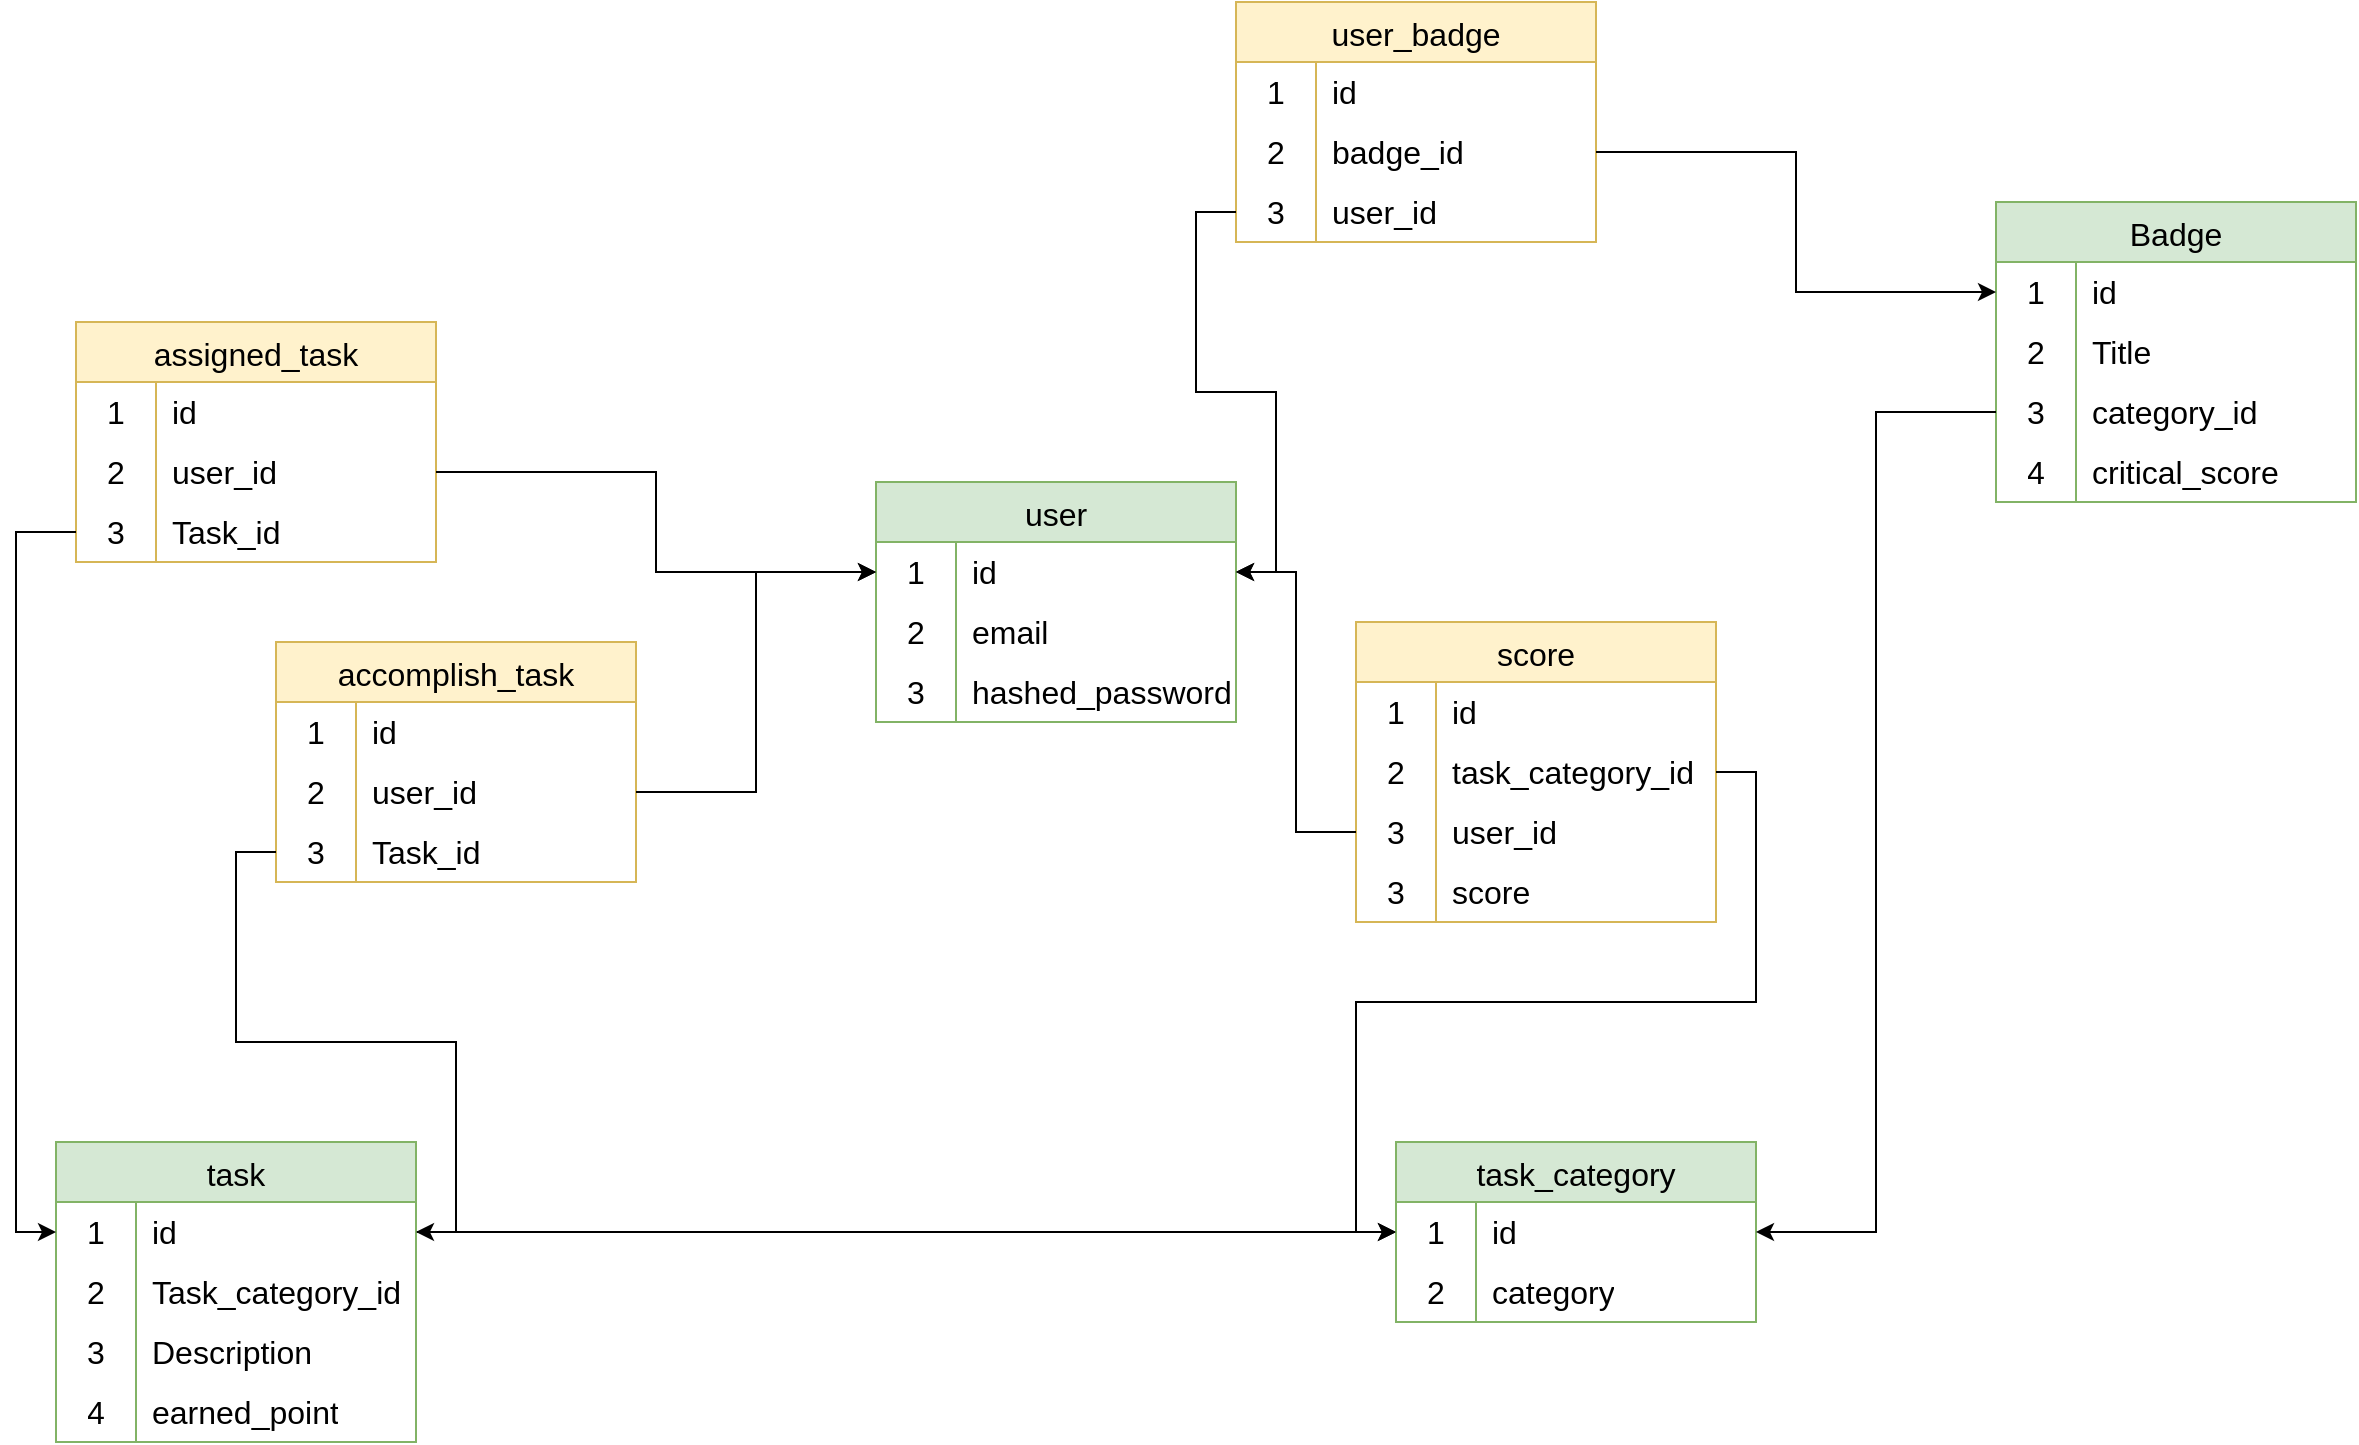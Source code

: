 <mxfile version="21.6.6" type="github">
  <diagram name="Page-1" id="vaDtTViKuQnevan3suIC">
    <mxGraphModel dx="1222" dy="535" grid="1" gridSize="10" guides="1" tooltips="1" connect="1" arrows="1" fold="1" page="1" pageScale="1" pageWidth="827" pageHeight="1169" math="0" shadow="0">
      <root>
        <mxCell id="0" />
        <mxCell id="1" parent="0" />
        <mxCell id="YQuS4hPlQMGYYf5cQmfm-1" value="user" style="shape=table;startSize=30;container=1;collapsible=0;childLayout=tableLayout;fixedRows=1;rowLines=0;fontStyle=0;strokeColor=#82b366;fontSize=16;fillColor=#d5e8d4;" parent="1" vertex="1">
          <mxGeometry x="510" y="730" width="180" height="120" as="geometry" />
        </mxCell>
        <mxCell id="YQuS4hPlQMGYYf5cQmfm-2" value="" style="shape=tableRow;horizontal=0;startSize=0;swimlaneHead=0;swimlaneBody=0;top=0;left=0;bottom=0;right=0;collapsible=0;dropTarget=0;fillColor=none;points=[[0,0.5],[1,0.5]];portConstraint=eastwest;strokeColor=inherit;fontSize=16;" parent="YQuS4hPlQMGYYf5cQmfm-1" vertex="1">
          <mxGeometry y="30" width="180" height="30" as="geometry" />
        </mxCell>
        <mxCell id="YQuS4hPlQMGYYf5cQmfm-3" value="1" style="shape=partialRectangle;html=1;whiteSpace=wrap;connectable=0;fillColor=none;top=0;left=0;bottom=0;right=0;overflow=hidden;pointerEvents=1;strokeColor=inherit;fontSize=16;" parent="YQuS4hPlQMGYYf5cQmfm-2" vertex="1">
          <mxGeometry width="40" height="30" as="geometry">
            <mxRectangle width="40" height="30" as="alternateBounds" />
          </mxGeometry>
        </mxCell>
        <mxCell id="YQuS4hPlQMGYYf5cQmfm-4" value="id&lt;span style=&quot;white-space: pre;&quot;&gt;&#x9;&lt;/span&gt;" style="shape=partialRectangle;html=1;whiteSpace=wrap;connectable=0;fillColor=none;top=0;left=0;bottom=0;right=0;align=left;spacingLeft=6;overflow=hidden;strokeColor=inherit;fontSize=16;" parent="YQuS4hPlQMGYYf5cQmfm-2" vertex="1">
          <mxGeometry x="40" width="140" height="30" as="geometry">
            <mxRectangle width="140" height="30" as="alternateBounds" />
          </mxGeometry>
        </mxCell>
        <mxCell id="YQuS4hPlQMGYYf5cQmfm-5" value="" style="shape=tableRow;horizontal=0;startSize=0;swimlaneHead=0;swimlaneBody=0;top=0;left=0;bottom=0;right=0;collapsible=0;dropTarget=0;fillColor=none;points=[[0,0.5],[1,0.5]];portConstraint=eastwest;strokeColor=inherit;fontSize=16;" parent="YQuS4hPlQMGYYf5cQmfm-1" vertex="1">
          <mxGeometry y="60" width="180" height="30" as="geometry" />
        </mxCell>
        <mxCell id="YQuS4hPlQMGYYf5cQmfm-6" value="2" style="shape=partialRectangle;html=1;whiteSpace=wrap;connectable=0;fillColor=none;top=0;left=0;bottom=0;right=0;overflow=hidden;strokeColor=inherit;fontSize=16;" parent="YQuS4hPlQMGYYf5cQmfm-5" vertex="1">
          <mxGeometry width="40" height="30" as="geometry">
            <mxRectangle width="40" height="30" as="alternateBounds" />
          </mxGeometry>
        </mxCell>
        <mxCell id="YQuS4hPlQMGYYf5cQmfm-7" value="email" style="shape=partialRectangle;html=1;whiteSpace=wrap;connectable=0;fillColor=none;top=0;left=0;bottom=0;right=0;align=left;spacingLeft=6;overflow=hidden;strokeColor=inherit;fontSize=16;" parent="YQuS4hPlQMGYYf5cQmfm-5" vertex="1">
          <mxGeometry x="40" width="140" height="30" as="geometry">
            <mxRectangle width="140" height="30" as="alternateBounds" />
          </mxGeometry>
        </mxCell>
        <mxCell id="YQuS4hPlQMGYYf5cQmfm-8" value="" style="shape=tableRow;horizontal=0;startSize=0;swimlaneHead=0;swimlaneBody=0;top=0;left=0;bottom=0;right=0;collapsible=0;dropTarget=0;fillColor=none;points=[[0,0.5],[1,0.5]];portConstraint=eastwest;strokeColor=inherit;fontSize=16;" parent="YQuS4hPlQMGYYf5cQmfm-1" vertex="1">
          <mxGeometry y="90" width="180" height="30" as="geometry" />
        </mxCell>
        <mxCell id="YQuS4hPlQMGYYf5cQmfm-9" value="3" style="shape=partialRectangle;html=1;whiteSpace=wrap;connectable=0;fillColor=none;top=0;left=0;bottom=0;right=0;overflow=hidden;strokeColor=inherit;fontSize=16;" parent="YQuS4hPlQMGYYf5cQmfm-8" vertex="1">
          <mxGeometry width="40" height="30" as="geometry">
            <mxRectangle width="40" height="30" as="alternateBounds" />
          </mxGeometry>
        </mxCell>
        <mxCell id="YQuS4hPlQMGYYf5cQmfm-10" value="hashed_password" style="shape=partialRectangle;html=1;whiteSpace=wrap;connectable=0;fillColor=none;top=0;left=0;bottom=0;right=0;align=left;spacingLeft=6;overflow=hidden;strokeColor=inherit;fontSize=16;" parent="YQuS4hPlQMGYYf5cQmfm-8" vertex="1">
          <mxGeometry x="40" width="140" height="30" as="geometry">
            <mxRectangle width="140" height="30" as="alternateBounds" />
          </mxGeometry>
        </mxCell>
        <mxCell id="YQuS4hPlQMGYYf5cQmfm-34" style="edgeStyle=orthogonalEdgeStyle;rounded=0;orthogonalLoop=1;jettySize=auto;html=1;" parent="1" source="YQuS4hPlQMGYYf5cQmfm-12" target="YQuS4hPlQMGYYf5cQmfm-22" edge="1">
          <mxGeometry relative="1" as="geometry" />
        </mxCell>
        <mxCell id="YQuS4hPlQMGYYf5cQmfm-11" value="task" style="shape=table;startSize=30;container=1;collapsible=0;childLayout=tableLayout;fixedRows=1;rowLines=0;fontStyle=0;strokeColor=#82b366;fontSize=16;fillColor=#d5e8d4;" parent="1" vertex="1">
          <mxGeometry x="100" y="1060" width="180" height="150" as="geometry" />
        </mxCell>
        <mxCell id="YQuS4hPlQMGYYf5cQmfm-12" value="" style="shape=tableRow;horizontal=0;startSize=0;swimlaneHead=0;swimlaneBody=0;top=0;left=0;bottom=0;right=0;collapsible=0;dropTarget=0;fillColor=none;points=[[0,0.5],[1,0.5]];portConstraint=eastwest;strokeColor=inherit;fontSize=16;" parent="YQuS4hPlQMGYYf5cQmfm-11" vertex="1">
          <mxGeometry y="30" width="180" height="30" as="geometry" />
        </mxCell>
        <mxCell id="YQuS4hPlQMGYYf5cQmfm-13" value="1" style="shape=partialRectangle;html=1;whiteSpace=wrap;connectable=0;fillColor=none;top=0;left=0;bottom=0;right=0;overflow=hidden;pointerEvents=1;strokeColor=inherit;fontSize=16;" parent="YQuS4hPlQMGYYf5cQmfm-12" vertex="1">
          <mxGeometry width="40" height="30" as="geometry">
            <mxRectangle width="40" height="30" as="alternateBounds" />
          </mxGeometry>
        </mxCell>
        <mxCell id="YQuS4hPlQMGYYf5cQmfm-14" value="id&lt;span style=&quot;white-space: pre;&quot;&gt;&#x9;&lt;/span&gt;" style="shape=partialRectangle;html=1;whiteSpace=wrap;connectable=0;fillColor=none;top=0;left=0;bottom=0;right=0;align=left;spacingLeft=6;overflow=hidden;strokeColor=inherit;fontSize=16;" parent="YQuS4hPlQMGYYf5cQmfm-12" vertex="1">
          <mxGeometry x="40" width="140" height="30" as="geometry">
            <mxRectangle width="140" height="30" as="alternateBounds" />
          </mxGeometry>
        </mxCell>
        <mxCell id="YQuS4hPlQMGYYf5cQmfm-15" value="" style="shape=tableRow;horizontal=0;startSize=0;swimlaneHead=0;swimlaneBody=0;top=0;left=0;bottom=0;right=0;collapsible=0;dropTarget=0;fillColor=none;points=[[0,0.5],[1,0.5]];portConstraint=eastwest;strokeColor=inherit;fontSize=16;" parent="YQuS4hPlQMGYYf5cQmfm-11" vertex="1">
          <mxGeometry y="60" width="180" height="30" as="geometry" />
        </mxCell>
        <mxCell id="YQuS4hPlQMGYYf5cQmfm-16" value="2" style="shape=partialRectangle;html=1;whiteSpace=wrap;connectable=0;fillColor=none;top=0;left=0;bottom=0;right=0;overflow=hidden;strokeColor=inherit;fontSize=16;" parent="YQuS4hPlQMGYYf5cQmfm-15" vertex="1">
          <mxGeometry width="40" height="30" as="geometry">
            <mxRectangle width="40" height="30" as="alternateBounds" />
          </mxGeometry>
        </mxCell>
        <mxCell id="YQuS4hPlQMGYYf5cQmfm-17" value="Task_category_id" style="shape=partialRectangle;html=1;whiteSpace=wrap;connectable=0;fillColor=none;top=0;left=0;bottom=0;right=0;align=left;spacingLeft=6;overflow=hidden;strokeColor=inherit;fontSize=16;" parent="YQuS4hPlQMGYYf5cQmfm-15" vertex="1">
          <mxGeometry x="40" width="140" height="30" as="geometry">
            <mxRectangle width="140" height="30" as="alternateBounds" />
          </mxGeometry>
        </mxCell>
        <mxCell id="YQuS4hPlQMGYYf5cQmfm-31" value="" style="shape=tableRow;horizontal=0;startSize=0;swimlaneHead=0;swimlaneBody=0;top=0;left=0;bottom=0;right=0;collapsible=0;dropTarget=0;fillColor=none;points=[[0,0.5],[1,0.5]];portConstraint=eastwest;strokeColor=inherit;fontSize=16;" parent="YQuS4hPlQMGYYf5cQmfm-11" vertex="1">
          <mxGeometry y="90" width="180" height="30" as="geometry" />
        </mxCell>
        <mxCell id="YQuS4hPlQMGYYf5cQmfm-32" value="3" style="shape=partialRectangle;html=1;whiteSpace=wrap;connectable=0;fillColor=none;top=0;left=0;bottom=0;right=0;overflow=hidden;strokeColor=inherit;fontSize=16;" parent="YQuS4hPlQMGYYf5cQmfm-31" vertex="1">
          <mxGeometry width="40" height="30" as="geometry">
            <mxRectangle width="40" height="30" as="alternateBounds" />
          </mxGeometry>
        </mxCell>
        <mxCell id="YQuS4hPlQMGYYf5cQmfm-33" value="Description" style="shape=partialRectangle;html=1;whiteSpace=wrap;connectable=0;fillColor=none;top=0;left=0;bottom=0;right=0;align=left;spacingLeft=6;overflow=hidden;strokeColor=inherit;fontSize=16;" parent="YQuS4hPlQMGYYf5cQmfm-31" vertex="1">
          <mxGeometry x="40" width="140" height="30" as="geometry">
            <mxRectangle width="140" height="30" as="alternateBounds" />
          </mxGeometry>
        </mxCell>
        <mxCell id="kdUryCEZFEaH2FxLhUOR-1" value="" style="shape=tableRow;horizontal=0;startSize=0;swimlaneHead=0;swimlaneBody=0;top=0;left=0;bottom=0;right=0;collapsible=0;dropTarget=0;fillColor=none;points=[[0,0.5],[1,0.5]];portConstraint=eastwest;strokeColor=inherit;fontSize=16;" vertex="1" parent="YQuS4hPlQMGYYf5cQmfm-11">
          <mxGeometry y="120" width="180" height="30" as="geometry" />
        </mxCell>
        <mxCell id="kdUryCEZFEaH2FxLhUOR-2" value="4" style="shape=partialRectangle;html=1;whiteSpace=wrap;connectable=0;fillColor=none;top=0;left=0;bottom=0;right=0;overflow=hidden;strokeColor=inherit;fontSize=16;" vertex="1" parent="kdUryCEZFEaH2FxLhUOR-1">
          <mxGeometry width="40" height="30" as="geometry">
            <mxRectangle width="40" height="30" as="alternateBounds" />
          </mxGeometry>
        </mxCell>
        <mxCell id="kdUryCEZFEaH2FxLhUOR-3" value="earned_point" style="shape=partialRectangle;html=1;whiteSpace=wrap;connectable=0;fillColor=none;top=0;left=0;bottom=0;right=0;align=left;spacingLeft=6;overflow=hidden;strokeColor=inherit;fontSize=16;" vertex="1" parent="kdUryCEZFEaH2FxLhUOR-1">
          <mxGeometry x="40" width="140" height="30" as="geometry">
            <mxRectangle width="140" height="30" as="alternateBounds" />
          </mxGeometry>
        </mxCell>
        <mxCell id="YQuS4hPlQMGYYf5cQmfm-21" value="task_category" style="shape=table;startSize=30;container=1;collapsible=0;childLayout=tableLayout;fixedRows=1;rowLines=0;fontStyle=0;strokeColor=#82b366;fontSize=16;fillColor=#d5e8d4;" parent="1" vertex="1">
          <mxGeometry x="770" y="1060" width="180" height="90" as="geometry" />
        </mxCell>
        <mxCell id="YQuS4hPlQMGYYf5cQmfm-22" value="" style="shape=tableRow;horizontal=0;startSize=0;swimlaneHead=0;swimlaneBody=0;top=0;left=0;bottom=0;right=0;collapsible=0;dropTarget=0;fillColor=none;points=[[0,0.5],[1,0.5]];portConstraint=eastwest;strokeColor=inherit;fontSize=16;" parent="YQuS4hPlQMGYYf5cQmfm-21" vertex="1">
          <mxGeometry y="30" width="180" height="30" as="geometry" />
        </mxCell>
        <mxCell id="YQuS4hPlQMGYYf5cQmfm-23" value="1" style="shape=partialRectangle;html=1;whiteSpace=wrap;connectable=0;fillColor=none;top=0;left=0;bottom=0;right=0;overflow=hidden;pointerEvents=1;strokeColor=inherit;fontSize=16;" parent="YQuS4hPlQMGYYf5cQmfm-22" vertex="1">
          <mxGeometry width="40" height="30" as="geometry">
            <mxRectangle width="40" height="30" as="alternateBounds" />
          </mxGeometry>
        </mxCell>
        <mxCell id="YQuS4hPlQMGYYf5cQmfm-24" value="id&lt;span style=&quot;white-space: pre;&quot;&gt;&#x9;&lt;/span&gt;" style="shape=partialRectangle;html=1;whiteSpace=wrap;connectable=0;fillColor=none;top=0;left=0;bottom=0;right=0;align=left;spacingLeft=6;overflow=hidden;strokeColor=inherit;fontSize=16;" parent="YQuS4hPlQMGYYf5cQmfm-22" vertex="1">
          <mxGeometry x="40" width="140" height="30" as="geometry">
            <mxRectangle width="140" height="30" as="alternateBounds" />
          </mxGeometry>
        </mxCell>
        <mxCell id="YQuS4hPlQMGYYf5cQmfm-25" value="" style="shape=tableRow;horizontal=0;startSize=0;swimlaneHead=0;swimlaneBody=0;top=0;left=0;bottom=0;right=0;collapsible=0;dropTarget=0;fillColor=none;points=[[0,0.5],[1,0.5]];portConstraint=eastwest;strokeColor=inherit;fontSize=16;" parent="YQuS4hPlQMGYYf5cQmfm-21" vertex="1">
          <mxGeometry y="60" width="180" height="30" as="geometry" />
        </mxCell>
        <mxCell id="YQuS4hPlQMGYYf5cQmfm-26" value="2" style="shape=partialRectangle;html=1;whiteSpace=wrap;connectable=0;fillColor=none;top=0;left=0;bottom=0;right=0;overflow=hidden;strokeColor=inherit;fontSize=16;" parent="YQuS4hPlQMGYYf5cQmfm-25" vertex="1">
          <mxGeometry width="40" height="30" as="geometry">
            <mxRectangle width="40" height="30" as="alternateBounds" />
          </mxGeometry>
        </mxCell>
        <mxCell id="YQuS4hPlQMGYYf5cQmfm-27" value="category" style="shape=partialRectangle;html=1;whiteSpace=wrap;connectable=0;fillColor=none;top=0;left=0;bottom=0;right=0;align=left;spacingLeft=6;overflow=hidden;strokeColor=inherit;fontSize=16;" parent="YQuS4hPlQMGYYf5cQmfm-25" vertex="1">
          <mxGeometry x="40" width="140" height="30" as="geometry">
            <mxRectangle width="140" height="30" as="alternateBounds" />
          </mxGeometry>
        </mxCell>
        <mxCell id="YQuS4hPlQMGYYf5cQmfm-35" value="assigned_task" style="shape=table;startSize=30;container=1;collapsible=0;childLayout=tableLayout;fixedRows=1;rowLines=0;fontStyle=0;strokeColor=#d6b656;fontSize=16;fillColor=#fff2cc;" parent="1" vertex="1">
          <mxGeometry x="110" y="650" width="180" height="120" as="geometry" />
        </mxCell>
        <mxCell id="YQuS4hPlQMGYYf5cQmfm-36" value="" style="shape=tableRow;horizontal=0;startSize=0;swimlaneHead=0;swimlaneBody=0;top=0;left=0;bottom=0;right=0;collapsible=0;dropTarget=0;fillColor=none;points=[[0,0.5],[1,0.5]];portConstraint=eastwest;strokeColor=inherit;fontSize=16;" parent="YQuS4hPlQMGYYf5cQmfm-35" vertex="1">
          <mxGeometry y="30" width="180" height="30" as="geometry" />
        </mxCell>
        <mxCell id="YQuS4hPlQMGYYf5cQmfm-37" value="1" style="shape=partialRectangle;html=1;whiteSpace=wrap;connectable=0;fillColor=none;top=0;left=0;bottom=0;right=0;overflow=hidden;pointerEvents=1;strokeColor=inherit;fontSize=16;" parent="YQuS4hPlQMGYYf5cQmfm-36" vertex="1">
          <mxGeometry width="40" height="30" as="geometry">
            <mxRectangle width="40" height="30" as="alternateBounds" />
          </mxGeometry>
        </mxCell>
        <mxCell id="YQuS4hPlQMGYYf5cQmfm-38" value="id&lt;span style=&quot;white-space: pre;&quot;&gt;&#x9;&lt;/span&gt;" style="shape=partialRectangle;html=1;whiteSpace=wrap;connectable=0;fillColor=none;top=0;left=0;bottom=0;right=0;align=left;spacingLeft=6;overflow=hidden;strokeColor=inherit;fontSize=16;" parent="YQuS4hPlQMGYYf5cQmfm-36" vertex="1">
          <mxGeometry x="40" width="140" height="30" as="geometry">
            <mxRectangle width="140" height="30" as="alternateBounds" />
          </mxGeometry>
        </mxCell>
        <mxCell id="YQuS4hPlQMGYYf5cQmfm-39" value="" style="shape=tableRow;horizontal=0;startSize=0;swimlaneHead=0;swimlaneBody=0;top=0;left=0;bottom=0;right=0;collapsible=0;dropTarget=0;fillColor=none;points=[[0,0.5],[1,0.5]];portConstraint=eastwest;strokeColor=inherit;fontSize=16;" parent="YQuS4hPlQMGYYf5cQmfm-35" vertex="1">
          <mxGeometry y="60" width="180" height="30" as="geometry" />
        </mxCell>
        <mxCell id="YQuS4hPlQMGYYf5cQmfm-40" value="2" style="shape=partialRectangle;html=1;whiteSpace=wrap;connectable=0;fillColor=none;top=0;left=0;bottom=0;right=0;overflow=hidden;strokeColor=inherit;fontSize=16;" parent="YQuS4hPlQMGYYf5cQmfm-39" vertex="1">
          <mxGeometry width="40" height="30" as="geometry">
            <mxRectangle width="40" height="30" as="alternateBounds" />
          </mxGeometry>
        </mxCell>
        <mxCell id="YQuS4hPlQMGYYf5cQmfm-41" value="user_id" style="shape=partialRectangle;html=1;whiteSpace=wrap;connectable=0;fillColor=none;top=0;left=0;bottom=0;right=0;align=left;spacingLeft=6;overflow=hidden;strokeColor=inherit;fontSize=16;" parent="YQuS4hPlQMGYYf5cQmfm-39" vertex="1">
          <mxGeometry x="40" width="140" height="30" as="geometry">
            <mxRectangle width="140" height="30" as="alternateBounds" />
          </mxGeometry>
        </mxCell>
        <mxCell id="YQuS4hPlQMGYYf5cQmfm-42" value="" style="shape=tableRow;horizontal=0;startSize=0;swimlaneHead=0;swimlaneBody=0;top=0;left=0;bottom=0;right=0;collapsible=0;dropTarget=0;fillColor=none;points=[[0,0.5],[1,0.5]];portConstraint=eastwest;strokeColor=inherit;fontSize=16;" parent="YQuS4hPlQMGYYf5cQmfm-35" vertex="1">
          <mxGeometry y="90" width="180" height="30" as="geometry" />
        </mxCell>
        <mxCell id="YQuS4hPlQMGYYf5cQmfm-43" value="3" style="shape=partialRectangle;html=1;whiteSpace=wrap;connectable=0;fillColor=none;top=0;left=0;bottom=0;right=0;overflow=hidden;strokeColor=inherit;fontSize=16;" parent="YQuS4hPlQMGYYf5cQmfm-42" vertex="1">
          <mxGeometry width="40" height="30" as="geometry">
            <mxRectangle width="40" height="30" as="alternateBounds" />
          </mxGeometry>
        </mxCell>
        <mxCell id="YQuS4hPlQMGYYf5cQmfm-44" value="Task_id" style="shape=partialRectangle;html=1;whiteSpace=wrap;connectable=0;fillColor=none;top=0;left=0;bottom=0;right=0;align=left;spacingLeft=6;overflow=hidden;strokeColor=inherit;fontSize=16;" parent="YQuS4hPlQMGYYf5cQmfm-42" vertex="1">
          <mxGeometry x="40" width="140" height="30" as="geometry">
            <mxRectangle width="140" height="30" as="alternateBounds" />
          </mxGeometry>
        </mxCell>
        <mxCell id="YQuS4hPlQMGYYf5cQmfm-45" value="accomplish_task" style="shape=table;startSize=30;container=1;collapsible=0;childLayout=tableLayout;fixedRows=1;rowLines=0;fontStyle=0;strokeColor=#d6b656;fontSize=16;fillColor=#fff2cc;" parent="1" vertex="1">
          <mxGeometry x="210" y="810" width="180" height="120" as="geometry" />
        </mxCell>
        <mxCell id="YQuS4hPlQMGYYf5cQmfm-46" value="" style="shape=tableRow;horizontal=0;startSize=0;swimlaneHead=0;swimlaneBody=0;top=0;left=0;bottom=0;right=0;collapsible=0;dropTarget=0;fillColor=none;points=[[0,0.5],[1,0.5]];portConstraint=eastwest;strokeColor=inherit;fontSize=16;" parent="YQuS4hPlQMGYYf5cQmfm-45" vertex="1">
          <mxGeometry y="30" width="180" height="30" as="geometry" />
        </mxCell>
        <mxCell id="YQuS4hPlQMGYYf5cQmfm-47" value="1" style="shape=partialRectangle;html=1;whiteSpace=wrap;connectable=0;fillColor=none;top=0;left=0;bottom=0;right=0;overflow=hidden;pointerEvents=1;strokeColor=inherit;fontSize=16;" parent="YQuS4hPlQMGYYf5cQmfm-46" vertex="1">
          <mxGeometry width="40" height="30" as="geometry">
            <mxRectangle width="40" height="30" as="alternateBounds" />
          </mxGeometry>
        </mxCell>
        <mxCell id="YQuS4hPlQMGYYf5cQmfm-48" value="id&lt;span style=&quot;white-space: pre;&quot;&gt;&#x9;&lt;/span&gt;" style="shape=partialRectangle;html=1;whiteSpace=wrap;connectable=0;fillColor=none;top=0;left=0;bottom=0;right=0;align=left;spacingLeft=6;overflow=hidden;strokeColor=inherit;fontSize=16;" parent="YQuS4hPlQMGYYf5cQmfm-46" vertex="1">
          <mxGeometry x="40" width="140" height="30" as="geometry">
            <mxRectangle width="140" height="30" as="alternateBounds" />
          </mxGeometry>
        </mxCell>
        <mxCell id="YQuS4hPlQMGYYf5cQmfm-49" value="" style="shape=tableRow;horizontal=0;startSize=0;swimlaneHead=0;swimlaneBody=0;top=0;left=0;bottom=0;right=0;collapsible=0;dropTarget=0;fillColor=none;points=[[0,0.5],[1,0.5]];portConstraint=eastwest;strokeColor=inherit;fontSize=16;" parent="YQuS4hPlQMGYYf5cQmfm-45" vertex="1">
          <mxGeometry y="60" width="180" height="30" as="geometry" />
        </mxCell>
        <mxCell id="YQuS4hPlQMGYYf5cQmfm-50" value="2" style="shape=partialRectangle;html=1;whiteSpace=wrap;connectable=0;fillColor=none;top=0;left=0;bottom=0;right=0;overflow=hidden;strokeColor=inherit;fontSize=16;" parent="YQuS4hPlQMGYYf5cQmfm-49" vertex="1">
          <mxGeometry width="40" height="30" as="geometry">
            <mxRectangle width="40" height="30" as="alternateBounds" />
          </mxGeometry>
        </mxCell>
        <mxCell id="YQuS4hPlQMGYYf5cQmfm-51" value="user_id" style="shape=partialRectangle;html=1;whiteSpace=wrap;connectable=0;fillColor=none;top=0;left=0;bottom=0;right=0;align=left;spacingLeft=6;overflow=hidden;strokeColor=inherit;fontSize=16;" parent="YQuS4hPlQMGYYf5cQmfm-49" vertex="1">
          <mxGeometry x="40" width="140" height="30" as="geometry">
            <mxRectangle width="140" height="30" as="alternateBounds" />
          </mxGeometry>
        </mxCell>
        <mxCell id="YQuS4hPlQMGYYf5cQmfm-52" value="" style="shape=tableRow;horizontal=0;startSize=0;swimlaneHead=0;swimlaneBody=0;top=0;left=0;bottom=0;right=0;collapsible=0;dropTarget=0;fillColor=none;points=[[0,0.5],[1,0.5]];portConstraint=eastwest;strokeColor=inherit;fontSize=16;" parent="YQuS4hPlQMGYYf5cQmfm-45" vertex="1">
          <mxGeometry y="90" width="180" height="30" as="geometry" />
        </mxCell>
        <mxCell id="YQuS4hPlQMGYYf5cQmfm-53" value="3" style="shape=partialRectangle;html=1;whiteSpace=wrap;connectable=0;fillColor=none;top=0;left=0;bottom=0;right=0;overflow=hidden;strokeColor=inherit;fontSize=16;" parent="YQuS4hPlQMGYYf5cQmfm-52" vertex="1">
          <mxGeometry width="40" height="30" as="geometry">
            <mxRectangle width="40" height="30" as="alternateBounds" />
          </mxGeometry>
        </mxCell>
        <mxCell id="YQuS4hPlQMGYYf5cQmfm-54" value="Task_id" style="shape=partialRectangle;html=1;whiteSpace=wrap;connectable=0;fillColor=none;top=0;left=0;bottom=0;right=0;align=left;spacingLeft=6;overflow=hidden;strokeColor=inherit;fontSize=16;" parent="YQuS4hPlQMGYYf5cQmfm-52" vertex="1">
          <mxGeometry x="40" width="140" height="30" as="geometry">
            <mxRectangle width="140" height="30" as="alternateBounds" />
          </mxGeometry>
        </mxCell>
        <mxCell id="YQuS4hPlQMGYYf5cQmfm-63" value="Badge" style="shape=table;startSize=30;container=1;collapsible=0;childLayout=tableLayout;fixedRows=1;rowLines=0;fontStyle=0;strokeColor=#82b366;fontSize=16;fillColor=#d5e8d4;" parent="1" vertex="1">
          <mxGeometry x="1070" y="590" width="180" height="150" as="geometry" />
        </mxCell>
        <mxCell id="YQuS4hPlQMGYYf5cQmfm-64" value="" style="shape=tableRow;horizontal=0;startSize=0;swimlaneHead=0;swimlaneBody=0;top=0;left=0;bottom=0;right=0;collapsible=0;dropTarget=0;fillColor=none;points=[[0,0.5],[1,0.5]];portConstraint=eastwest;strokeColor=inherit;fontSize=16;" parent="YQuS4hPlQMGYYf5cQmfm-63" vertex="1">
          <mxGeometry y="30" width="180" height="30" as="geometry" />
        </mxCell>
        <mxCell id="YQuS4hPlQMGYYf5cQmfm-65" value="1" style="shape=partialRectangle;html=1;whiteSpace=wrap;connectable=0;fillColor=none;top=0;left=0;bottom=0;right=0;overflow=hidden;pointerEvents=1;strokeColor=inherit;fontSize=16;" parent="YQuS4hPlQMGYYf5cQmfm-64" vertex="1">
          <mxGeometry width="40" height="30" as="geometry">
            <mxRectangle width="40" height="30" as="alternateBounds" />
          </mxGeometry>
        </mxCell>
        <mxCell id="YQuS4hPlQMGYYf5cQmfm-66" value="id&lt;span style=&quot;white-space: pre;&quot;&gt;&#x9;&lt;/span&gt;" style="shape=partialRectangle;html=1;whiteSpace=wrap;connectable=0;fillColor=none;top=0;left=0;bottom=0;right=0;align=left;spacingLeft=6;overflow=hidden;strokeColor=inherit;fontSize=16;" parent="YQuS4hPlQMGYYf5cQmfm-64" vertex="1">
          <mxGeometry x="40" width="140" height="30" as="geometry">
            <mxRectangle width="140" height="30" as="alternateBounds" />
          </mxGeometry>
        </mxCell>
        <mxCell id="M02Ahh8pFdvsqwxFajgq-1" value="" style="shape=tableRow;horizontal=0;startSize=0;swimlaneHead=0;swimlaneBody=0;top=0;left=0;bottom=0;right=0;collapsible=0;dropTarget=0;fillColor=none;points=[[0,0.5],[1,0.5]];portConstraint=eastwest;strokeColor=inherit;fontSize=16;" parent="YQuS4hPlQMGYYf5cQmfm-63" vertex="1">
          <mxGeometry y="60" width="180" height="30" as="geometry" />
        </mxCell>
        <mxCell id="M02Ahh8pFdvsqwxFajgq-2" value="2" style="shape=partialRectangle;html=1;whiteSpace=wrap;connectable=0;fillColor=none;top=0;left=0;bottom=0;right=0;overflow=hidden;pointerEvents=1;strokeColor=inherit;fontSize=16;" parent="M02Ahh8pFdvsqwxFajgq-1" vertex="1">
          <mxGeometry width="40" height="30" as="geometry">
            <mxRectangle width="40" height="30" as="alternateBounds" />
          </mxGeometry>
        </mxCell>
        <mxCell id="M02Ahh8pFdvsqwxFajgq-3" value="Title" style="shape=partialRectangle;html=1;whiteSpace=wrap;connectable=0;fillColor=none;top=0;left=0;bottom=0;right=0;align=left;spacingLeft=6;overflow=hidden;strokeColor=inherit;fontSize=16;" parent="M02Ahh8pFdvsqwxFajgq-1" vertex="1">
          <mxGeometry x="40" width="140" height="30" as="geometry">
            <mxRectangle width="140" height="30" as="alternateBounds" />
          </mxGeometry>
        </mxCell>
        <mxCell id="YQuS4hPlQMGYYf5cQmfm-67" value="" style="shape=tableRow;horizontal=0;startSize=0;swimlaneHead=0;swimlaneBody=0;top=0;left=0;bottom=0;right=0;collapsible=0;dropTarget=0;fillColor=none;points=[[0,0.5],[1,0.5]];portConstraint=eastwest;strokeColor=inherit;fontSize=16;" parent="YQuS4hPlQMGYYf5cQmfm-63" vertex="1">
          <mxGeometry y="90" width="180" height="30" as="geometry" />
        </mxCell>
        <mxCell id="YQuS4hPlQMGYYf5cQmfm-68" value="3" style="shape=partialRectangle;html=1;whiteSpace=wrap;connectable=0;fillColor=none;top=0;left=0;bottom=0;right=0;overflow=hidden;strokeColor=inherit;fontSize=16;" parent="YQuS4hPlQMGYYf5cQmfm-67" vertex="1">
          <mxGeometry width="40" height="30" as="geometry">
            <mxRectangle width="40" height="30" as="alternateBounds" />
          </mxGeometry>
        </mxCell>
        <mxCell id="YQuS4hPlQMGYYf5cQmfm-69" value="category_id" style="shape=partialRectangle;html=1;whiteSpace=wrap;connectable=0;fillColor=none;top=0;left=0;bottom=0;right=0;align=left;spacingLeft=6;overflow=hidden;strokeColor=inherit;fontSize=16;" parent="YQuS4hPlQMGYYf5cQmfm-67" vertex="1">
          <mxGeometry x="40" width="140" height="30" as="geometry">
            <mxRectangle width="140" height="30" as="alternateBounds" />
          </mxGeometry>
        </mxCell>
        <mxCell id="YQuS4hPlQMGYYf5cQmfm-70" value="" style="shape=tableRow;horizontal=0;startSize=0;swimlaneHead=0;swimlaneBody=0;top=0;left=0;bottom=0;right=0;collapsible=0;dropTarget=0;fillColor=none;points=[[0,0.5],[1,0.5]];portConstraint=eastwest;strokeColor=inherit;fontSize=16;" parent="YQuS4hPlQMGYYf5cQmfm-63" vertex="1">
          <mxGeometry y="120" width="180" height="30" as="geometry" />
        </mxCell>
        <mxCell id="YQuS4hPlQMGYYf5cQmfm-71" value="4" style="shape=partialRectangle;html=1;whiteSpace=wrap;connectable=0;fillColor=none;top=0;left=0;bottom=0;right=0;overflow=hidden;strokeColor=inherit;fontSize=16;" parent="YQuS4hPlQMGYYf5cQmfm-70" vertex="1">
          <mxGeometry width="40" height="30" as="geometry">
            <mxRectangle width="40" height="30" as="alternateBounds" />
          </mxGeometry>
        </mxCell>
        <mxCell id="YQuS4hPlQMGYYf5cQmfm-72" value="critical_score" style="shape=partialRectangle;html=1;whiteSpace=wrap;connectable=0;fillColor=none;top=0;left=0;bottom=0;right=0;align=left;spacingLeft=6;overflow=hidden;strokeColor=inherit;fontSize=16;" parent="YQuS4hPlQMGYYf5cQmfm-70" vertex="1">
          <mxGeometry x="40" width="140" height="30" as="geometry">
            <mxRectangle width="140" height="30" as="alternateBounds" />
          </mxGeometry>
        </mxCell>
        <mxCell id="YQuS4hPlQMGYYf5cQmfm-74" value="user_badge" style="shape=table;startSize=30;container=1;collapsible=0;childLayout=tableLayout;fixedRows=1;rowLines=0;fontStyle=0;strokeColor=#d6b656;fontSize=16;fillColor=#fff2cc;" parent="1" vertex="1">
          <mxGeometry x="690" y="490" width="180" height="120" as="geometry" />
        </mxCell>
        <mxCell id="YQuS4hPlQMGYYf5cQmfm-75" value="" style="shape=tableRow;horizontal=0;startSize=0;swimlaneHead=0;swimlaneBody=0;top=0;left=0;bottom=0;right=0;collapsible=0;dropTarget=0;fillColor=none;points=[[0,0.5],[1,0.5]];portConstraint=eastwest;strokeColor=inherit;fontSize=16;" parent="YQuS4hPlQMGYYf5cQmfm-74" vertex="1">
          <mxGeometry y="30" width="180" height="30" as="geometry" />
        </mxCell>
        <mxCell id="YQuS4hPlQMGYYf5cQmfm-76" value="1" style="shape=partialRectangle;html=1;whiteSpace=wrap;connectable=0;fillColor=none;top=0;left=0;bottom=0;right=0;overflow=hidden;pointerEvents=1;strokeColor=inherit;fontSize=16;" parent="YQuS4hPlQMGYYf5cQmfm-75" vertex="1">
          <mxGeometry width="40" height="30" as="geometry">
            <mxRectangle width="40" height="30" as="alternateBounds" />
          </mxGeometry>
        </mxCell>
        <mxCell id="YQuS4hPlQMGYYf5cQmfm-77" value="id&lt;span style=&quot;white-space: pre;&quot;&gt;&#x9;&lt;/span&gt;" style="shape=partialRectangle;html=1;whiteSpace=wrap;connectable=0;fillColor=none;top=0;left=0;bottom=0;right=0;align=left;spacingLeft=6;overflow=hidden;strokeColor=inherit;fontSize=16;" parent="YQuS4hPlQMGYYf5cQmfm-75" vertex="1">
          <mxGeometry x="40" width="140" height="30" as="geometry">
            <mxRectangle width="140" height="30" as="alternateBounds" />
          </mxGeometry>
        </mxCell>
        <mxCell id="YQuS4hPlQMGYYf5cQmfm-78" value="" style="shape=tableRow;horizontal=0;startSize=0;swimlaneHead=0;swimlaneBody=0;top=0;left=0;bottom=0;right=0;collapsible=0;dropTarget=0;fillColor=none;points=[[0,0.5],[1,0.5]];portConstraint=eastwest;strokeColor=inherit;fontSize=16;" parent="YQuS4hPlQMGYYf5cQmfm-74" vertex="1">
          <mxGeometry y="60" width="180" height="30" as="geometry" />
        </mxCell>
        <mxCell id="YQuS4hPlQMGYYf5cQmfm-79" value="2" style="shape=partialRectangle;html=1;whiteSpace=wrap;connectable=0;fillColor=none;top=0;left=0;bottom=0;right=0;overflow=hidden;strokeColor=inherit;fontSize=16;" parent="YQuS4hPlQMGYYf5cQmfm-78" vertex="1">
          <mxGeometry width="40" height="30" as="geometry">
            <mxRectangle width="40" height="30" as="alternateBounds" />
          </mxGeometry>
        </mxCell>
        <mxCell id="YQuS4hPlQMGYYf5cQmfm-80" value="badge_id" style="shape=partialRectangle;html=1;whiteSpace=wrap;connectable=0;fillColor=none;top=0;left=0;bottom=0;right=0;align=left;spacingLeft=6;overflow=hidden;strokeColor=inherit;fontSize=16;" parent="YQuS4hPlQMGYYf5cQmfm-78" vertex="1">
          <mxGeometry x="40" width="140" height="30" as="geometry">
            <mxRectangle width="140" height="30" as="alternateBounds" />
          </mxGeometry>
        </mxCell>
        <mxCell id="YQuS4hPlQMGYYf5cQmfm-81" value="" style="shape=tableRow;horizontal=0;startSize=0;swimlaneHead=0;swimlaneBody=0;top=0;left=0;bottom=0;right=0;collapsible=0;dropTarget=0;fillColor=none;points=[[0,0.5],[1,0.5]];portConstraint=eastwest;strokeColor=inherit;fontSize=16;" parent="YQuS4hPlQMGYYf5cQmfm-74" vertex="1">
          <mxGeometry y="90" width="180" height="30" as="geometry" />
        </mxCell>
        <mxCell id="YQuS4hPlQMGYYf5cQmfm-82" value="3" style="shape=partialRectangle;html=1;whiteSpace=wrap;connectable=0;fillColor=none;top=0;left=0;bottom=0;right=0;overflow=hidden;strokeColor=inherit;fontSize=16;" parent="YQuS4hPlQMGYYf5cQmfm-81" vertex="1">
          <mxGeometry width="40" height="30" as="geometry">
            <mxRectangle width="40" height="30" as="alternateBounds" />
          </mxGeometry>
        </mxCell>
        <mxCell id="YQuS4hPlQMGYYf5cQmfm-83" value="user_id" style="shape=partialRectangle;html=1;whiteSpace=wrap;connectable=0;fillColor=none;top=0;left=0;bottom=0;right=0;align=left;spacingLeft=6;overflow=hidden;strokeColor=inherit;fontSize=16;" parent="YQuS4hPlQMGYYf5cQmfm-81" vertex="1">
          <mxGeometry x="40" width="140" height="30" as="geometry">
            <mxRectangle width="140" height="30" as="alternateBounds" />
          </mxGeometry>
        </mxCell>
        <mxCell id="YQuS4hPlQMGYYf5cQmfm-84" style="edgeStyle=orthogonalEdgeStyle;rounded=0;orthogonalLoop=1;jettySize=auto;html=1;entryX=0;entryY=0.5;entryDx=0;entryDy=0;" parent="1" source="YQuS4hPlQMGYYf5cQmfm-78" target="YQuS4hPlQMGYYf5cQmfm-64" edge="1">
          <mxGeometry relative="1" as="geometry" />
        </mxCell>
        <mxCell id="YQuS4hPlQMGYYf5cQmfm-87" style="edgeStyle=orthogonalEdgeStyle;rounded=0;orthogonalLoop=1;jettySize=auto;html=1;entryX=1;entryY=0.5;entryDx=0;entryDy=0;" parent="1" source="YQuS4hPlQMGYYf5cQmfm-81" target="YQuS4hPlQMGYYf5cQmfm-2" edge="1">
          <mxGeometry relative="1" as="geometry" />
        </mxCell>
        <mxCell id="YQuS4hPlQMGYYf5cQmfm-89" style="edgeStyle=orthogonalEdgeStyle;rounded=0;orthogonalLoop=1;jettySize=auto;html=1;entryX=0;entryY=0.5;entryDx=0;entryDy=0;" parent="1" source="YQuS4hPlQMGYYf5cQmfm-39" target="YQuS4hPlQMGYYf5cQmfm-2" edge="1">
          <mxGeometry relative="1" as="geometry" />
        </mxCell>
        <mxCell id="YQuS4hPlQMGYYf5cQmfm-90" style="edgeStyle=orthogonalEdgeStyle;rounded=0;orthogonalLoop=1;jettySize=auto;html=1;" parent="1" source="YQuS4hPlQMGYYf5cQmfm-49" target="YQuS4hPlQMGYYf5cQmfm-2" edge="1">
          <mxGeometry relative="1" as="geometry" />
        </mxCell>
        <mxCell id="YQuS4hPlQMGYYf5cQmfm-93" style="edgeStyle=orthogonalEdgeStyle;rounded=0;orthogonalLoop=1;jettySize=auto;html=1;entryX=0;entryY=0.5;entryDx=0;entryDy=0;" parent="1" source="YQuS4hPlQMGYYf5cQmfm-42" target="YQuS4hPlQMGYYf5cQmfm-12" edge="1">
          <mxGeometry relative="1" as="geometry" />
        </mxCell>
        <mxCell id="YQuS4hPlQMGYYf5cQmfm-94" style="edgeStyle=orthogonalEdgeStyle;rounded=0;orthogonalLoop=1;jettySize=auto;html=1;" parent="1" source="YQuS4hPlQMGYYf5cQmfm-52" target="YQuS4hPlQMGYYf5cQmfm-12" edge="1">
          <mxGeometry relative="1" as="geometry" />
        </mxCell>
        <mxCell id="YQuS4hPlQMGYYf5cQmfm-95" value="score" style="shape=table;startSize=30;container=1;collapsible=0;childLayout=tableLayout;fixedRows=1;rowLines=0;fontStyle=0;strokeColor=#d6b656;fontSize=16;fillColor=#fff2cc;" parent="1" vertex="1">
          <mxGeometry x="750" y="800" width="180" height="150" as="geometry" />
        </mxCell>
        <mxCell id="YQuS4hPlQMGYYf5cQmfm-96" value="" style="shape=tableRow;horizontal=0;startSize=0;swimlaneHead=0;swimlaneBody=0;top=0;left=0;bottom=0;right=0;collapsible=0;dropTarget=0;fillColor=none;points=[[0,0.5],[1,0.5]];portConstraint=eastwest;strokeColor=inherit;fontSize=16;" parent="YQuS4hPlQMGYYf5cQmfm-95" vertex="1">
          <mxGeometry y="30" width="180" height="30" as="geometry" />
        </mxCell>
        <mxCell id="YQuS4hPlQMGYYf5cQmfm-97" value="1" style="shape=partialRectangle;html=1;whiteSpace=wrap;connectable=0;fillColor=none;top=0;left=0;bottom=0;right=0;overflow=hidden;pointerEvents=1;strokeColor=inherit;fontSize=16;" parent="YQuS4hPlQMGYYf5cQmfm-96" vertex="1">
          <mxGeometry width="40" height="30" as="geometry">
            <mxRectangle width="40" height="30" as="alternateBounds" />
          </mxGeometry>
        </mxCell>
        <mxCell id="YQuS4hPlQMGYYf5cQmfm-98" value="id&lt;span style=&quot;white-space: pre;&quot;&gt;&#x9;&lt;/span&gt;" style="shape=partialRectangle;html=1;whiteSpace=wrap;connectable=0;fillColor=none;top=0;left=0;bottom=0;right=0;align=left;spacingLeft=6;overflow=hidden;strokeColor=inherit;fontSize=16;" parent="YQuS4hPlQMGYYf5cQmfm-96" vertex="1">
          <mxGeometry x="40" width="140" height="30" as="geometry">
            <mxRectangle width="140" height="30" as="alternateBounds" />
          </mxGeometry>
        </mxCell>
        <mxCell id="YQuS4hPlQMGYYf5cQmfm-99" value="" style="shape=tableRow;horizontal=0;startSize=0;swimlaneHead=0;swimlaneBody=0;top=0;left=0;bottom=0;right=0;collapsible=0;dropTarget=0;fillColor=none;points=[[0,0.5],[1,0.5]];portConstraint=eastwest;strokeColor=inherit;fontSize=16;" parent="YQuS4hPlQMGYYf5cQmfm-95" vertex="1">
          <mxGeometry y="60" width="180" height="30" as="geometry" />
        </mxCell>
        <mxCell id="YQuS4hPlQMGYYf5cQmfm-100" value="2" style="shape=partialRectangle;html=1;whiteSpace=wrap;connectable=0;fillColor=none;top=0;left=0;bottom=0;right=0;overflow=hidden;strokeColor=inherit;fontSize=16;" parent="YQuS4hPlQMGYYf5cQmfm-99" vertex="1">
          <mxGeometry width="40" height="30" as="geometry">
            <mxRectangle width="40" height="30" as="alternateBounds" />
          </mxGeometry>
        </mxCell>
        <mxCell id="YQuS4hPlQMGYYf5cQmfm-101" value="task_category_id" style="shape=partialRectangle;html=1;whiteSpace=wrap;connectable=0;fillColor=none;top=0;left=0;bottom=0;right=0;align=left;spacingLeft=6;overflow=hidden;strokeColor=inherit;fontSize=16;" parent="YQuS4hPlQMGYYf5cQmfm-99" vertex="1">
          <mxGeometry x="40" width="140" height="30" as="geometry">
            <mxRectangle width="140" height="30" as="alternateBounds" />
          </mxGeometry>
        </mxCell>
        <mxCell id="YQuS4hPlQMGYYf5cQmfm-102" value="" style="shape=tableRow;horizontal=0;startSize=0;swimlaneHead=0;swimlaneBody=0;top=0;left=0;bottom=0;right=0;collapsible=0;dropTarget=0;fillColor=none;points=[[0,0.5],[1,0.5]];portConstraint=eastwest;strokeColor=inherit;fontSize=16;" parent="YQuS4hPlQMGYYf5cQmfm-95" vertex="1">
          <mxGeometry y="90" width="180" height="30" as="geometry" />
        </mxCell>
        <mxCell id="YQuS4hPlQMGYYf5cQmfm-103" value="3" style="shape=partialRectangle;html=1;whiteSpace=wrap;connectable=0;fillColor=none;top=0;left=0;bottom=0;right=0;overflow=hidden;strokeColor=inherit;fontSize=16;" parent="YQuS4hPlQMGYYf5cQmfm-102" vertex="1">
          <mxGeometry width="40" height="30" as="geometry">
            <mxRectangle width="40" height="30" as="alternateBounds" />
          </mxGeometry>
        </mxCell>
        <mxCell id="YQuS4hPlQMGYYf5cQmfm-104" value="user_id" style="shape=partialRectangle;html=1;whiteSpace=wrap;connectable=0;fillColor=none;top=0;left=0;bottom=0;right=0;align=left;spacingLeft=6;overflow=hidden;strokeColor=inherit;fontSize=16;" parent="YQuS4hPlQMGYYf5cQmfm-102" vertex="1">
          <mxGeometry x="40" width="140" height="30" as="geometry">
            <mxRectangle width="140" height="30" as="alternateBounds" />
          </mxGeometry>
        </mxCell>
        <mxCell id="YQuS4hPlQMGYYf5cQmfm-108" value="" style="shape=tableRow;horizontal=0;startSize=0;swimlaneHead=0;swimlaneBody=0;top=0;left=0;bottom=0;right=0;collapsible=0;dropTarget=0;fillColor=none;points=[[0,0.5],[1,0.5]];portConstraint=eastwest;strokeColor=inherit;fontSize=16;" parent="YQuS4hPlQMGYYf5cQmfm-95" vertex="1">
          <mxGeometry y="120" width="180" height="30" as="geometry" />
        </mxCell>
        <mxCell id="YQuS4hPlQMGYYf5cQmfm-109" value="3" style="shape=partialRectangle;html=1;whiteSpace=wrap;connectable=0;fillColor=none;top=0;left=0;bottom=0;right=0;overflow=hidden;strokeColor=inherit;fontSize=16;" parent="YQuS4hPlQMGYYf5cQmfm-108" vertex="1">
          <mxGeometry width="40" height="30" as="geometry">
            <mxRectangle width="40" height="30" as="alternateBounds" />
          </mxGeometry>
        </mxCell>
        <mxCell id="YQuS4hPlQMGYYf5cQmfm-110" value="score" style="shape=partialRectangle;html=1;whiteSpace=wrap;connectable=0;fillColor=none;top=0;left=0;bottom=0;right=0;align=left;spacingLeft=6;overflow=hidden;strokeColor=inherit;fontSize=16;" parent="YQuS4hPlQMGYYf5cQmfm-108" vertex="1">
          <mxGeometry x="40" width="140" height="30" as="geometry">
            <mxRectangle width="140" height="30" as="alternateBounds" />
          </mxGeometry>
        </mxCell>
        <mxCell id="YQuS4hPlQMGYYf5cQmfm-105" style="edgeStyle=orthogonalEdgeStyle;rounded=0;orthogonalLoop=1;jettySize=auto;html=1;" parent="1" source="YQuS4hPlQMGYYf5cQmfm-67" target="YQuS4hPlQMGYYf5cQmfm-22" edge="1">
          <mxGeometry relative="1" as="geometry" />
        </mxCell>
        <mxCell id="YQuS4hPlQMGYYf5cQmfm-106" style="edgeStyle=orthogonalEdgeStyle;rounded=0;orthogonalLoop=1;jettySize=auto;html=1;" parent="1" source="YQuS4hPlQMGYYf5cQmfm-99" target="YQuS4hPlQMGYYf5cQmfm-22" edge="1">
          <mxGeometry relative="1" as="geometry" />
        </mxCell>
        <mxCell id="YQuS4hPlQMGYYf5cQmfm-107" style="edgeStyle=orthogonalEdgeStyle;rounded=0;orthogonalLoop=1;jettySize=auto;html=1;" parent="1" source="YQuS4hPlQMGYYf5cQmfm-102" target="YQuS4hPlQMGYYf5cQmfm-2" edge="1">
          <mxGeometry relative="1" as="geometry" />
        </mxCell>
      </root>
    </mxGraphModel>
  </diagram>
</mxfile>
